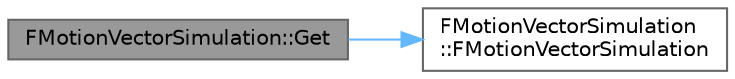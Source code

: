 digraph "FMotionVectorSimulation::Get"
{
 // INTERACTIVE_SVG=YES
 // LATEX_PDF_SIZE
  bgcolor="transparent";
  edge [fontname=Helvetica,fontsize=10,labelfontname=Helvetica,labelfontsize=10];
  node [fontname=Helvetica,fontsize=10,shape=box,height=0.2,width=0.4];
  rankdir="LR";
  Node1 [id="Node000001",label="FMotionVectorSimulation::Get",height=0.2,width=0.4,color="gray40", fillcolor="grey60", style="filled", fontcolor="black",tooltip="Access the singleton instance for motion vector simulation."];
  Node1 -> Node2 [id="edge1_Node000001_Node000002",color="steelblue1",style="solid",tooltip=" "];
  Node2 [id="Node000002",label="FMotionVectorSimulation\l::FMotionVectorSimulation",height=0.2,width=0.4,color="grey40", fillcolor="white", style="filled",URL="$d9/db7/classFMotionVectorSimulation.html#a636fcb55a2e0a808553c2b9a80b268d0",tooltip=" "];
}
